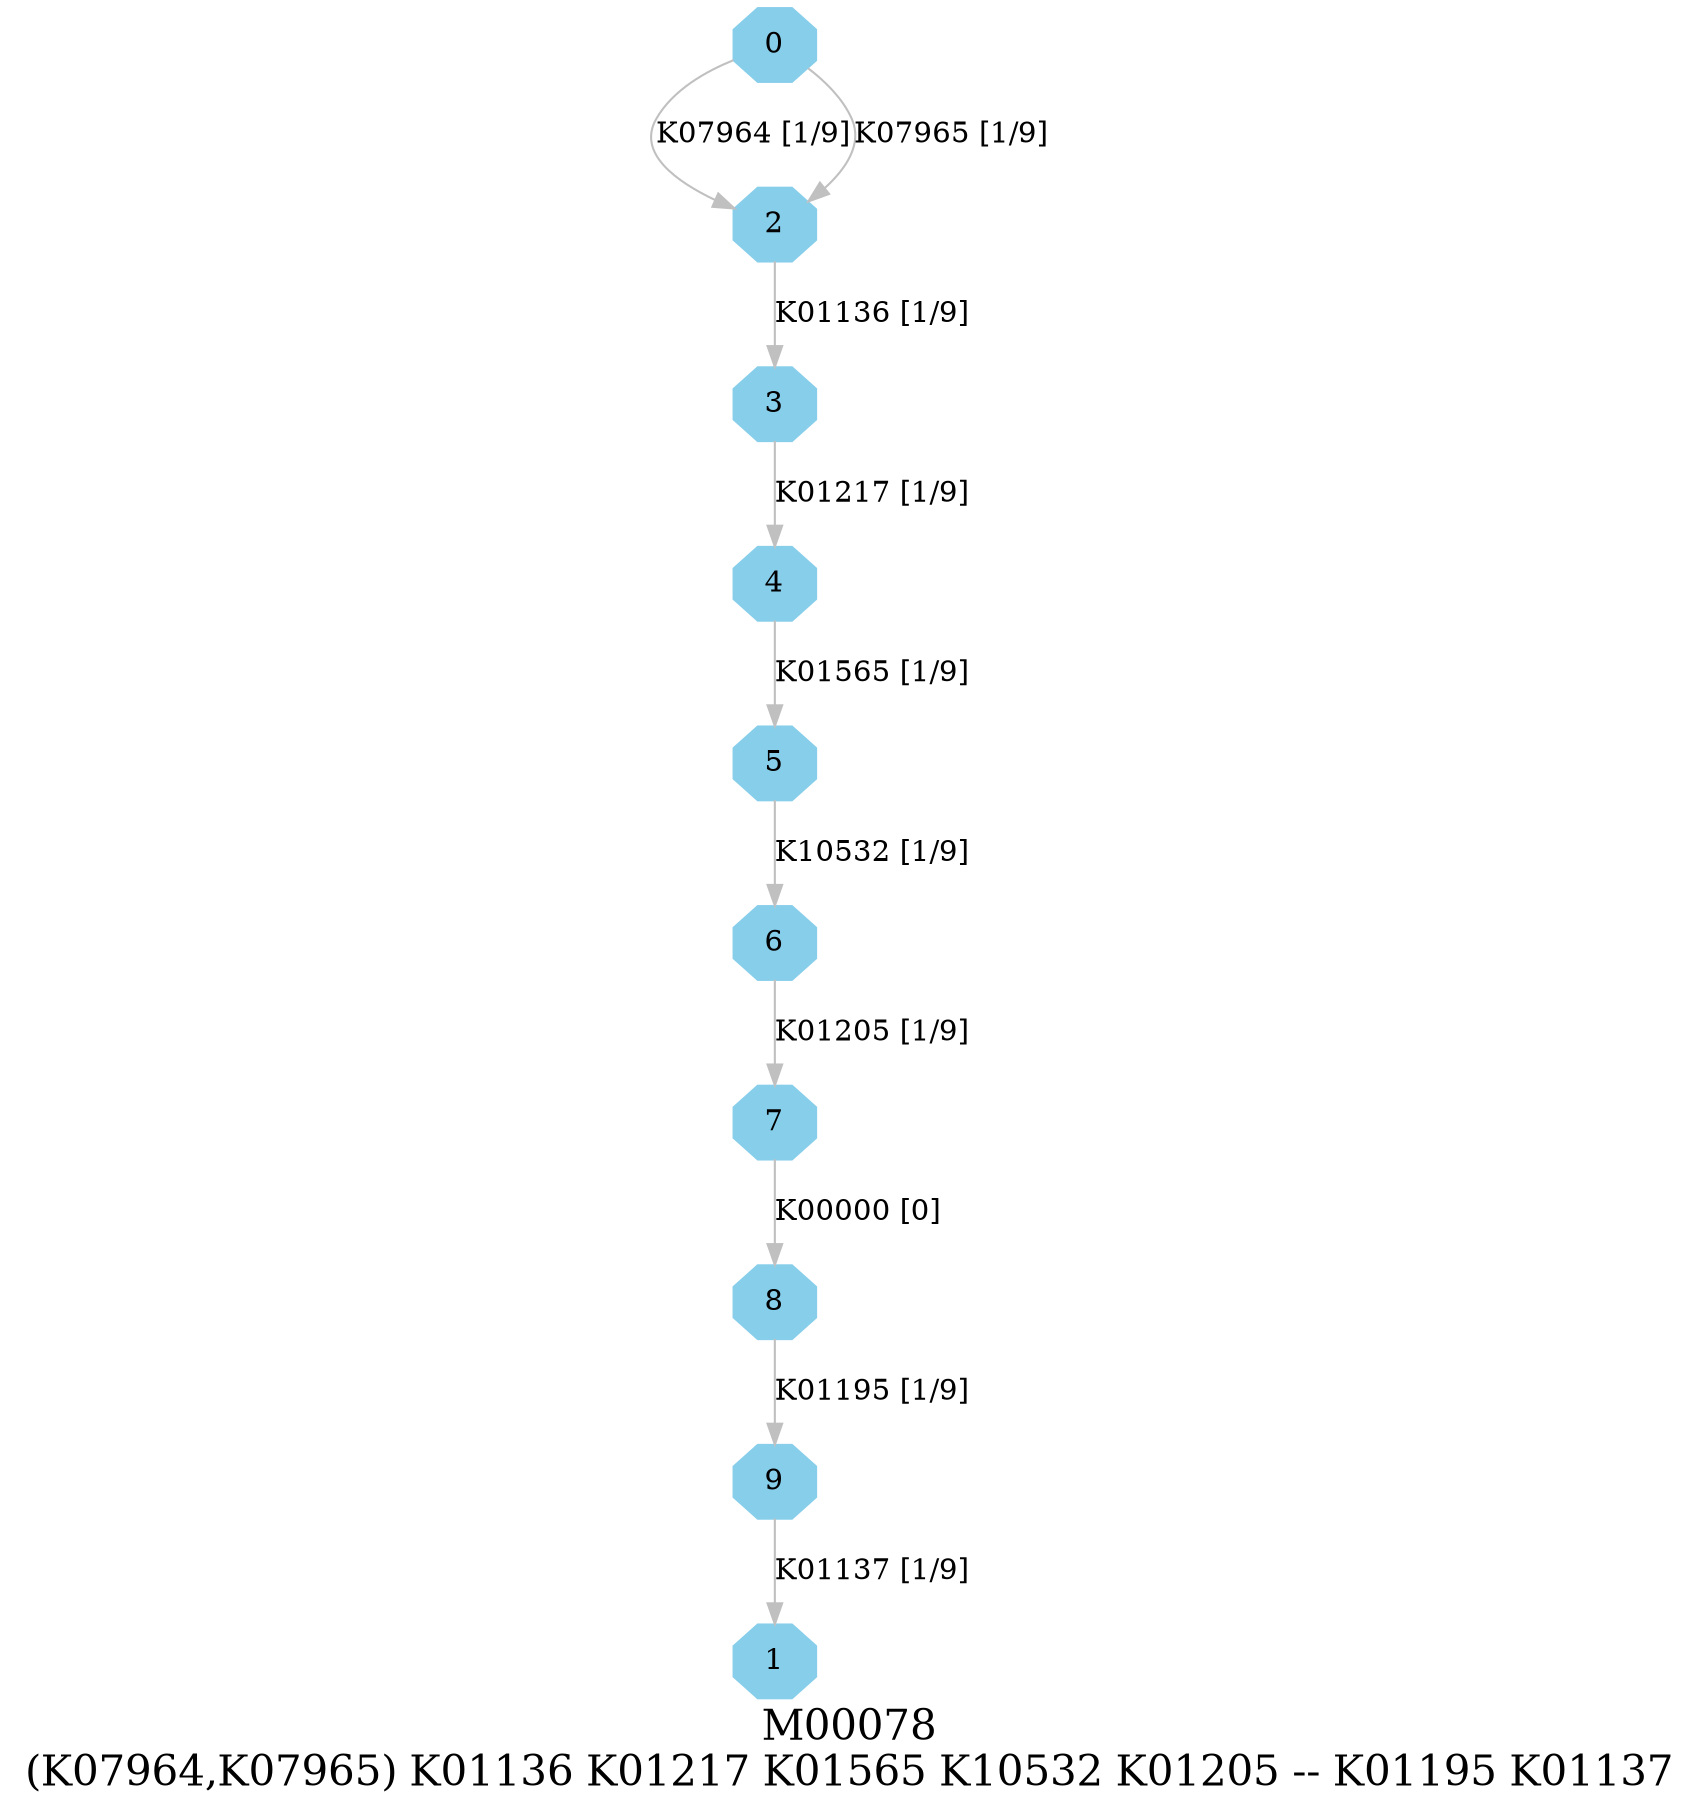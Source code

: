 digraph G {
graph [label="M00078
(K07964,K07965) K01136 K01217 K01565 K10532 K01205 -- K01195 K01137",fontsize=20];
node [shape=box,style=filled];
edge [len=3,color=grey];
{node [width=.3,height=.3,shape=octagon,style=filled,color=skyblue] 0 1 2 3 4 5 6 7 8 9 }
0 -> 2 [label="K07964 [1/9]"];
0 -> 2 [label="K07965 [1/9]"];
2 -> 3 [label="K01136 [1/9]"];
3 -> 4 [label="K01217 [1/9]"];
4 -> 5 [label="K01565 [1/9]"];
5 -> 6 [label="K10532 [1/9]"];
6 -> 7 [label="K01205 [1/9]"];
7 -> 8 [label="K00000 [0]"];
8 -> 9 [label="K01195 [1/9]"];
9 -> 1 [label="K01137 [1/9]"];
}
